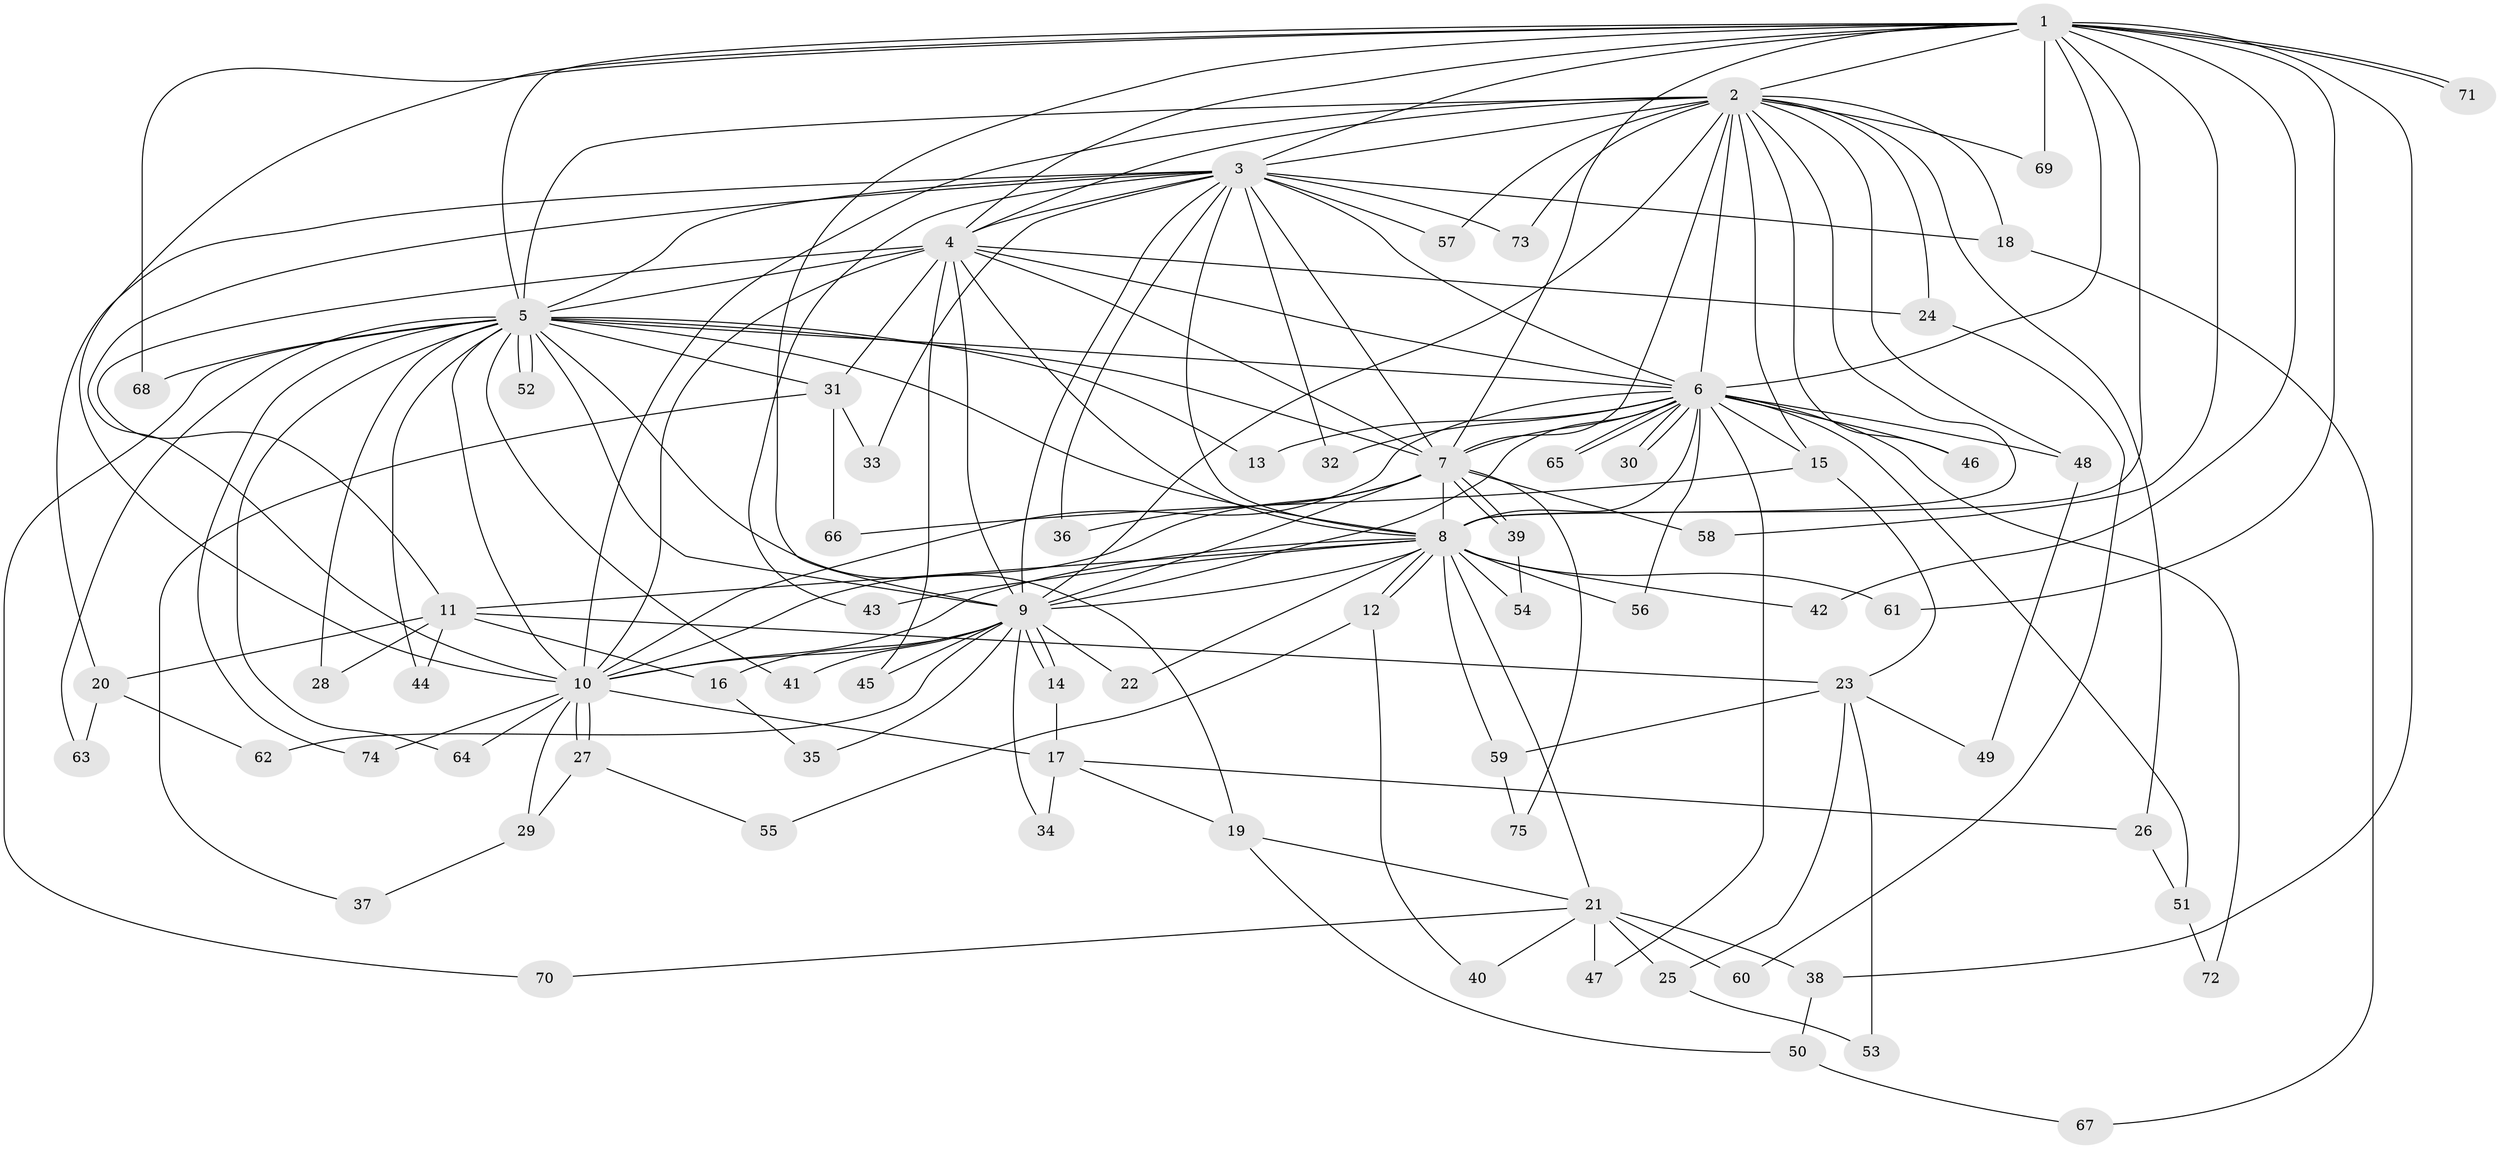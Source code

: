 // coarse degree distribution, {11: 0.01694915254237288, 20: 0.01694915254237288, 17: 0.05084745762711865, 18: 0.01694915254237288, 15: 0.01694915254237288, 7: 0.03389830508474576, 2: 0.559322033898305, 5: 0.03389830508474576, 4: 0.03389830508474576, 3: 0.15254237288135594, 9: 0.01694915254237288, 1: 0.05084745762711865}
// Generated by graph-tools (version 1.1) at 2025/23/03/03/25 07:23:42]
// undirected, 75 vertices, 175 edges
graph export_dot {
graph [start="1"]
  node [color=gray90,style=filled];
  1;
  2;
  3;
  4;
  5;
  6;
  7;
  8;
  9;
  10;
  11;
  12;
  13;
  14;
  15;
  16;
  17;
  18;
  19;
  20;
  21;
  22;
  23;
  24;
  25;
  26;
  27;
  28;
  29;
  30;
  31;
  32;
  33;
  34;
  35;
  36;
  37;
  38;
  39;
  40;
  41;
  42;
  43;
  44;
  45;
  46;
  47;
  48;
  49;
  50;
  51;
  52;
  53;
  54;
  55;
  56;
  57;
  58;
  59;
  60;
  61;
  62;
  63;
  64;
  65;
  66;
  67;
  68;
  69;
  70;
  71;
  72;
  73;
  74;
  75;
  1 -- 2;
  1 -- 3;
  1 -- 4;
  1 -- 5;
  1 -- 6;
  1 -- 7;
  1 -- 8;
  1 -- 9;
  1 -- 10;
  1 -- 38;
  1 -- 42;
  1 -- 58;
  1 -- 61;
  1 -- 68;
  1 -- 69;
  1 -- 71;
  1 -- 71;
  2 -- 3;
  2 -- 4;
  2 -- 5;
  2 -- 6;
  2 -- 7;
  2 -- 8;
  2 -- 9;
  2 -- 10;
  2 -- 15;
  2 -- 18;
  2 -- 24;
  2 -- 26;
  2 -- 46;
  2 -- 48;
  2 -- 57;
  2 -- 69;
  2 -- 73;
  3 -- 4;
  3 -- 5;
  3 -- 6;
  3 -- 7;
  3 -- 8;
  3 -- 9;
  3 -- 10;
  3 -- 18;
  3 -- 20;
  3 -- 32;
  3 -- 33;
  3 -- 36;
  3 -- 43;
  3 -- 57;
  3 -- 73;
  4 -- 5;
  4 -- 6;
  4 -- 7;
  4 -- 8;
  4 -- 9;
  4 -- 10;
  4 -- 11;
  4 -- 24;
  4 -- 31;
  4 -- 45;
  5 -- 6;
  5 -- 7;
  5 -- 8;
  5 -- 9;
  5 -- 10;
  5 -- 13;
  5 -- 19;
  5 -- 28;
  5 -- 31;
  5 -- 41;
  5 -- 44;
  5 -- 52;
  5 -- 52;
  5 -- 63;
  5 -- 64;
  5 -- 68;
  5 -- 70;
  5 -- 74;
  6 -- 7;
  6 -- 8;
  6 -- 9;
  6 -- 10;
  6 -- 13;
  6 -- 15;
  6 -- 30;
  6 -- 30;
  6 -- 32;
  6 -- 46;
  6 -- 47;
  6 -- 48;
  6 -- 51;
  6 -- 56;
  6 -- 65;
  6 -- 65;
  6 -- 72;
  7 -- 8;
  7 -- 9;
  7 -- 10;
  7 -- 36;
  7 -- 39;
  7 -- 39;
  7 -- 58;
  7 -- 75;
  8 -- 9;
  8 -- 10;
  8 -- 11;
  8 -- 12;
  8 -- 12;
  8 -- 21;
  8 -- 22;
  8 -- 42;
  8 -- 43;
  8 -- 54;
  8 -- 56;
  8 -- 59;
  8 -- 61;
  9 -- 10;
  9 -- 14;
  9 -- 14;
  9 -- 16;
  9 -- 22;
  9 -- 34;
  9 -- 35;
  9 -- 41;
  9 -- 45;
  9 -- 62;
  10 -- 17;
  10 -- 27;
  10 -- 27;
  10 -- 29;
  10 -- 64;
  10 -- 74;
  11 -- 16;
  11 -- 20;
  11 -- 23;
  11 -- 28;
  11 -- 44;
  12 -- 40;
  12 -- 55;
  14 -- 17;
  15 -- 23;
  15 -- 66;
  16 -- 35;
  17 -- 19;
  17 -- 26;
  17 -- 34;
  18 -- 67;
  19 -- 21;
  19 -- 50;
  20 -- 62;
  20 -- 63;
  21 -- 25;
  21 -- 38;
  21 -- 40;
  21 -- 47;
  21 -- 60;
  21 -- 70;
  23 -- 25;
  23 -- 49;
  23 -- 53;
  23 -- 59;
  24 -- 60;
  25 -- 53;
  26 -- 51;
  27 -- 29;
  27 -- 55;
  29 -- 37;
  31 -- 33;
  31 -- 37;
  31 -- 66;
  38 -- 50;
  39 -- 54;
  48 -- 49;
  50 -- 67;
  51 -- 72;
  59 -- 75;
}
